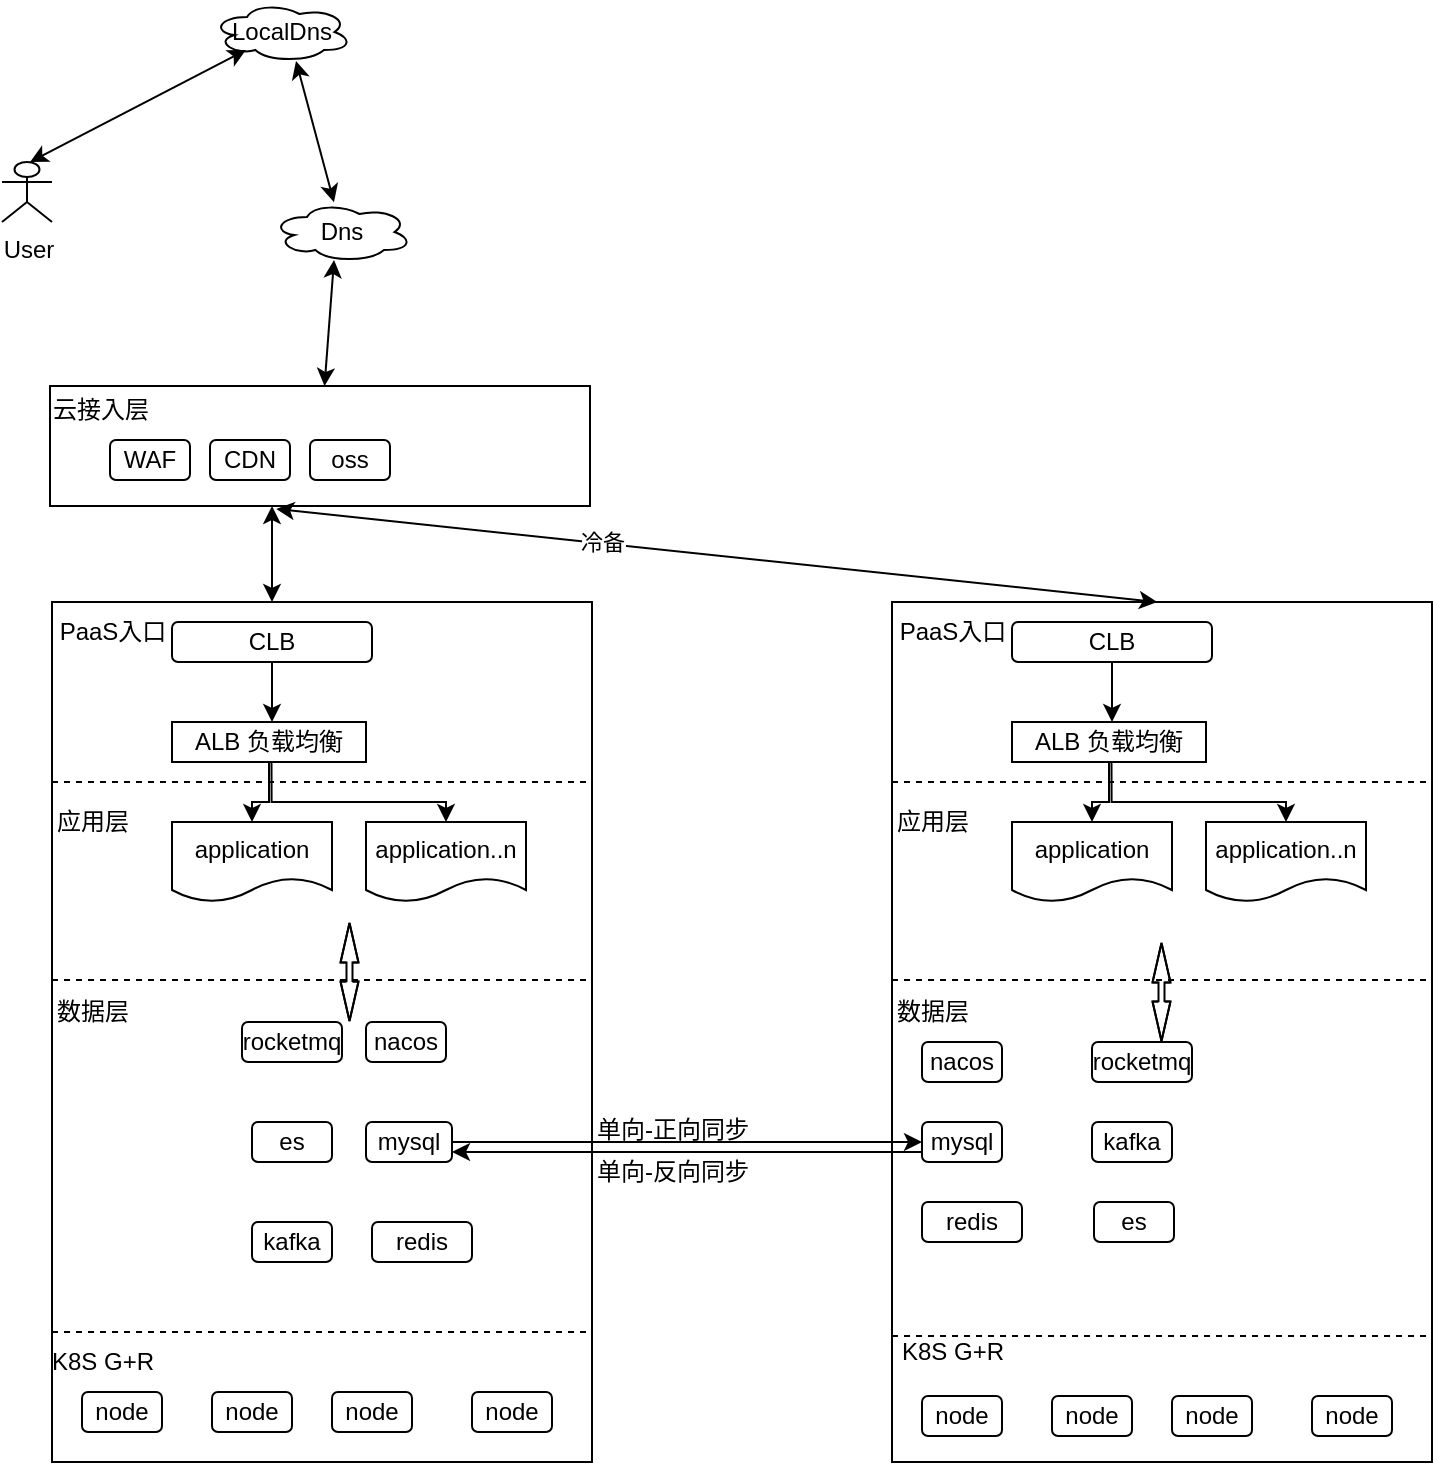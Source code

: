 <mxfile version="20.0.3" type="github"><diagram id="94MRkU2-dRn6JMgeHiOH" name="第 1 页"><mxGraphModel dx="662" dy="345" grid="1" gridSize="10" guides="1" tooltips="1" connect="1" arrows="1" fold="1" page="1" pageScale="1" pageWidth="827" pageHeight="1169" math="0" shadow="0"><root><mxCell id="0"/><mxCell id="1" parent="0"/><mxCell id="ncx2rSyi2G0ph1vU05gb-2" value="" style="rounded=0;whiteSpace=wrap;html=1;" vertex="1" parent="1"><mxGeometry x="40" y="720" width="270" height="430" as="geometry"/></mxCell><mxCell id="ncx2rSyi2G0ph1vU05gb-8" value="" style="endArrow=none;dashed=1;html=1;rounded=0;" edge="1" parent="1"><mxGeometry width="50" height="50" relative="1" as="geometry"><mxPoint x="40" y="810" as="sourcePoint"/><mxPoint x="310" y="810" as="targetPoint"/></mxGeometry></mxCell><mxCell id="ncx2rSyi2G0ph1vU05gb-9" value="" style="endArrow=none;dashed=1;html=1;rounded=0;exitX=0;exitY=0.25;exitDx=0;exitDy=0;" edge="1" parent="1"><mxGeometry width="50" height="50" relative="1" as="geometry"><mxPoint x="40" y="909" as="sourcePoint"/><mxPoint x="310" y="909" as="targetPoint"/></mxGeometry></mxCell><mxCell id="ncx2rSyi2G0ph1vU05gb-42" value="" style="edgeStyle=orthogonalEdgeStyle;rounded=0;orthogonalLoop=1;jettySize=auto;html=1;" edge="1" parent="1" source="ncx2rSyi2G0ph1vU05gb-13" target="ncx2rSyi2G0ph1vU05gb-15"><mxGeometry relative="1" as="geometry"/></mxCell><mxCell id="ncx2rSyi2G0ph1vU05gb-13" value="ALB 负载均衡" style="rounded=0;whiteSpace=wrap;html=1;" vertex="1" parent="1"><mxGeometry x="100" y="780" width="97" height="20" as="geometry"/></mxCell><mxCell id="ncx2rSyi2G0ph1vU05gb-15" value="application" style="shape=document;whiteSpace=wrap;html=1;boundedLbl=1;" vertex="1" parent="1"><mxGeometry x="100" y="830" width="80" height="40" as="geometry"/></mxCell><mxCell id="ncx2rSyi2G0ph1vU05gb-16" value="应用层" style="text;html=1;resizable=0;autosize=1;align=center;verticalAlign=middle;points=[];fillColor=none;strokeColor=none;rounded=0;" vertex="1" parent="1"><mxGeometry x="30" y="815" width="60" height="30" as="geometry"/></mxCell><mxCell id="ncx2rSyi2G0ph1vU05gb-18" value="application..n" style="shape=document;whiteSpace=wrap;html=1;boundedLbl=1;" vertex="1" parent="1"><mxGeometry x="197" y="830" width="80" height="40" as="geometry"/></mxCell><mxCell id="ncx2rSyi2G0ph1vU05gb-20" value="nacos" style="rounded=1;whiteSpace=wrap;html=1;" vertex="1" parent="1"><mxGeometry x="197" y="930" width="40" height="20" as="geometry"/></mxCell><mxCell id="ncx2rSyi2G0ph1vU05gb-21" value="数据层" style="text;html=1;resizable=0;autosize=1;align=center;verticalAlign=middle;points=[];fillColor=none;strokeColor=none;rounded=0;" vertex="1" parent="1"><mxGeometry x="30" y="910" width="60" height="30" as="geometry"/></mxCell><mxCell id="ncx2rSyi2G0ph1vU05gb-23" value="mysql" style="rounded=1;whiteSpace=wrap;html=1;" vertex="1" parent="1"><mxGeometry x="197" y="980" width="43" height="20" as="geometry"/></mxCell><mxCell id="ncx2rSyi2G0ph1vU05gb-24" value="redis" style="rounded=1;whiteSpace=wrap;html=1;" vertex="1" parent="1"><mxGeometry x="200" y="1030" width="50" height="20" as="geometry"/></mxCell><mxCell id="ncx2rSyi2G0ph1vU05gb-25" value="es" style="rounded=1;whiteSpace=wrap;html=1;" vertex="1" parent="1"><mxGeometry x="140" y="980" width="40" height="20" as="geometry"/></mxCell><mxCell id="ncx2rSyi2G0ph1vU05gb-26" value="kafka" style="rounded=1;whiteSpace=wrap;html=1;" vertex="1" parent="1"><mxGeometry x="140" y="1030" width="40" height="20" as="geometry"/></mxCell><mxCell id="ncx2rSyi2G0ph1vU05gb-27" value="rocketmq" style="rounded=1;whiteSpace=wrap;html=1;" vertex="1" parent="1"><mxGeometry x="135" y="930" width="50" height="20" as="geometry"/></mxCell><mxCell id="ncx2rSyi2G0ph1vU05gb-28" value="" style="shape=flexArrow;endArrow=classic;startArrow=classic;html=1;rounded=0;width=3;endSize=6.255;endWidth=5;startWidth=5;startSize=6.255;" edge="1" parent="1"><mxGeometry width="100" height="100" relative="1" as="geometry"><mxPoint x="188.75" y="930" as="sourcePoint"/><mxPoint x="188.75" y="880" as="targetPoint"/><Array as="points"><mxPoint x="188.75" y="910"/></Array></mxGeometry></mxCell><mxCell id="ncx2rSyi2G0ph1vU05gb-29" value="" style="endArrow=none;dashed=1;html=1;rounded=0;exitX=0;exitY=0.25;exitDx=0;exitDy=0;" edge="1" parent="1"><mxGeometry width="50" height="50" relative="1" as="geometry"><mxPoint x="40" y="1085" as="sourcePoint"/><mxPoint x="310" y="1085" as="targetPoint"/></mxGeometry></mxCell><mxCell id="ncx2rSyi2G0ph1vU05gb-30" value="K8S G+R" style="text;html=1;resizable=0;autosize=1;align=center;verticalAlign=middle;points=[];fillColor=none;strokeColor=none;rounded=0;" vertex="1" parent="1"><mxGeometry x="30" y="1085" width="70" height="30" as="geometry"/></mxCell><mxCell id="ncx2rSyi2G0ph1vU05gb-31" value="node" style="rounded=1;whiteSpace=wrap;html=1;" vertex="1" parent="1"><mxGeometry x="55" y="1115" width="40" height="20" as="geometry"/></mxCell><mxCell id="ncx2rSyi2G0ph1vU05gb-32" value="node" style="rounded=1;whiteSpace=wrap;html=1;" vertex="1" parent="1"><mxGeometry x="120" y="1115" width="40" height="20" as="geometry"/></mxCell><mxCell id="ncx2rSyi2G0ph1vU05gb-33" value="node" style="rounded=1;whiteSpace=wrap;html=1;" vertex="1" parent="1"><mxGeometry x="180" y="1115" width="40" height="20" as="geometry"/></mxCell><mxCell id="ncx2rSyi2G0ph1vU05gb-34" value="node" style="rounded=1;whiteSpace=wrap;html=1;" vertex="1" parent="1"><mxGeometry x="250" y="1115" width="40" height="20" as="geometry"/></mxCell><mxCell id="ncx2rSyi2G0ph1vU05gb-35" value="" style="rounded=0;whiteSpace=wrap;html=1;" vertex="1" parent="1"><mxGeometry x="39" y="612" width="270" height="60" as="geometry"/></mxCell><mxCell id="ncx2rSyi2G0ph1vU05gb-36" value="云接入层" style="text;html=1;resizable=0;autosize=1;align=center;verticalAlign=middle;points=[];fillColor=none;strokeColor=none;rounded=0;" vertex="1" parent="1"><mxGeometry x="29" y="609" width="70" height="30" as="geometry"/></mxCell><mxCell id="ncx2rSyi2G0ph1vU05gb-37" value="PaaS入口" style="text;html=1;resizable=0;autosize=1;align=center;verticalAlign=middle;points=[];fillColor=none;strokeColor=none;rounded=0;" vertex="1" parent="1"><mxGeometry x="30" y="720" width="80" height="30" as="geometry"/></mxCell><mxCell id="ncx2rSyi2G0ph1vU05gb-41" value="" style="edgeStyle=orthogonalEdgeStyle;rounded=0;orthogonalLoop=1;jettySize=auto;html=1;" edge="1" parent="1" source="ncx2rSyi2G0ph1vU05gb-39"><mxGeometry relative="1" as="geometry"><mxPoint x="150" y="780" as="targetPoint"/></mxGeometry></mxCell><mxCell id="ncx2rSyi2G0ph1vU05gb-39" value="CLB" style="rounded=1;whiteSpace=wrap;html=1;" vertex="1" parent="1"><mxGeometry x="100" y="730" width="100" height="20" as="geometry"/></mxCell><mxCell id="ncx2rSyi2G0ph1vU05gb-43" value="" style="edgeStyle=orthogonalEdgeStyle;rounded=0;orthogonalLoop=1;jettySize=auto;html=1;entryX=0.5;entryY=0;entryDx=0;entryDy=0;" edge="1" parent="1" target="ncx2rSyi2G0ph1vU05gb-18"><mxGeometry relative="1" as="geometry"><mxPoint x="149.75" y="800" as="sourcePoint"/><mxPoint x="149.75" y="830" as="targetPoint"/><Array as="points"><mxPoint x="150" y="820"/><mxPoint x="237" y="820"/></Array></mxGeometry></mxCell><mxCell id="ncx2rSyi2G0ph1vU05gb-44" value="WAF" style="rounded=1;whiteSpace=wrap;html=1;" vertex="1" parent="1"><mxGeometry x="69" y="639" width="40" height="20" as="geometry"/></mxCell><mxCell id="ncx2rSyi2G0ph1vU05gb-45" value="CDN" style="rounded=1;whiteSpace=wrap;html=1;" vertex="1" parent="1"><mxGeometry x="119" y="639" width="40" height="20" as="geometry"/></mxCell><mxCell id="ncx2rSyi2G0ph1vU05gb-46" value="oss" style="rounded=1;whiteSpace=wrap;html=1;" vertex="1" parent="1"><mxGeometry x="169" y="639" width="40" height="20" as="geometry"/></mxCell><mxCell id="ncx2rSyi2G0ph1vU05gb-48" value="User" style="shape=umlActor;verticalLabelPosition=bottom;verticalAlign=top;html=1;outlineConnect=0;" vertex="1" parent="1"><mxGeometry x="15" y="500" width="25" height="30" as="geometry"/></mxCell><mxCell id="ncx2rSyi2G0ph1vU05gb-50" value="LocalDns" style="ellipse;shape=cloud;whiteSpace=wrap;html=1;" vertex="1" parent="1"><mxGeometry x="120" y="420" width="70" height="30" as="geometry"/></mxCell><mxCell id="ncx2rSyi2G0ph1vU05gb-51" value="" style="endArrow=classic;startArrow=classic;html=1;rounded=0;entryX=0.243;entryY=0.8;entryDx=0;entryDy=0;entryPerimeter=0;" edge="1" parent="1" target="ncx2rSyi2G0ph1vU05gb-50"><mxGeometry width="50" height="50" relative="1" as="geometry"><mxPoint x="29" y="500" as="sourcePoint"/><mxPoint x="79" y="450" as="targetPoint"/></mxGeometry></mxCell><mxCell id="ncx2rSyi2G0ph1vU05gb-52" value="Dns" style="ellipse;shape=cloud;whiteSpace=wrap;html=1;" vertex="1" parent="1"><mxGeometry x="150" y="520" width="70" height="30" as="geometry"/></mxCell><mxCell id="ncx2rSyi2G0ph1vU05gb-53" value="" style="endArrow=classic;startArrow=classic;html=1;rounded=0;entryX=0.6;entryY=0.983;entryDx=0;entryDy=0;entryPerimeter=0;" edge="1" parent="1" source="ncx2rSyi2G0ph1vU05gb-52" target="ncx2rSyi2G0ph1vU05gb-50"><mxGeometry width="50" height="50" relative="1" as="geometry"><mxPoint x="39" y="510" as="sourcePoint"/><mxPoint x="147.01" y="454" as="targetPoint"/></mxGeometry></mxCell><mxCell id="ncx2rSyi2G0ph1vU05gb-54" value="" style="endArrow=classic;startArrow=classic;html=1;rounded=0;entryX=0.6;entryY=0.983;entryDx=0;entryDy=0;entryPerimeter=0;" edge="1" parent="1" source="ncx2rSyi2G0ph1vU05gb-35"><mxGeometry width="50" height="50" relative="1" as="geometry"><mxPoint x="200.001" y="619.609" as="sourcePoint"/><mxPoint x="181.01" y="549" as="targetPoint"/></mxGeometry></mxCell><mxCell id="ncx2rSyi2G0ph1vU05gb-55" value="" style="rounded=0;whiteSpace=wrap;html=1;" vertex="1" parent="1"><mxGeometry x="460" y="720" width="270" height="430" as="geometry"/></mxCell><mxCell id="ncx2rSyi2G0ph1vU05gb-56" value="" style="endArrow=none;dashed=1;html=1;rounded=0;" edge="1" parent="1"><mxGeometry width="50" height="50" relative="1" as="geometry"><mxPoint x="460" y="810" as="sourcePoint"/><mxPoint x="730" y="810" as="targetPoint"/></mxGeometry></mxCell><mxCell id="ncx2rSyi2G0ph1vU05gb-57" value="" style="endArrow=none;dashed=1;html=1;rounded=0;exitX=0;exitY=0.25;exitDx=0;exitDy=0;" edge="1" parent="1"><mxGeometry width="50" height="50" relative="1" as="geometry"><mxPoint x="460" y="909" as="sourcePoint"/><mxPoint x="730" y="909" as="targetPoint"/></mxGeometry></mxCell><mxCell id="ncx2rSyi2G0ph1vU05gb-58" value="" style="edgeStyle=orthogonalEdgeStyle;rounded=0;orthogonalLoop=1;jettySize=auto;html=1;" edge="1" parent="1" source="ncx2rSyi2G0ph1vU05gb-59" target="ncx2rSyi2G0ph1vU05gb-60"><mxGeometry relative="1" as="geometry"/></mxCell><mxCell id="ncx2rSyi2G0ph1vU05gb-59" value="ALB 负载均衡" style="rounded=0;whiteSpace=wrap;html=1;" vertex="1" parent="1"><mxGeometry x="520" y="780" width="97" height="20" as="geometry"/></mxCell><mxCell id="ncx2rSyi2G0ph1vU05gb-60" value="application" style="shape=document;whiteSpace=wrap;html=1;boundedLbl=1;" vertex="1" parent="1"><mxGeometry x="520" y="830" width="80" height="40" as="geometry"/></mxCell><mxCell id="ncx2rSyi2G0ph1vU05gb-61" value="应用层" style="text;html=1;resizable=0;autosize=1;align=center;verticalAlign=middle;points=[];fillColor=none;strokeColor=none;rounded=0;" vertex="1" parent="1"><mxGeometry x="450" y="815" width="60" height="30" as="geometry"/></mxCell><mxCell id="ncx2rSyi2G0ph1vU05gb-62" value="application..n" style="shape=document;whiteSpace=wrap;html=1;boundedLbl=1;" vertex="1" parent="1"><mxGeometry x="617" y="830" width="80" height="40" as="geometry"/></mxCell><mxCell id="ncx2rSyi2G0ph1vU05gb-63" value="nacos" style="rounded=1;whiteSpace=wrap;html=1;" vertex="1" parent="1"><mxGeometry x="475" y="940" width="40" height="20" as="geometry"/></mxCell><mxCell id="ncx2rSyi2G0ph1vU05gb-64" value="数据层" style="text;html=1;resizable=0;autosize=1;align=center;verticalAlign=middle;points=[];fillColor=none;strokeColor=none;rounded=0;" vertex="1" parent="1"><mxGeometry x="450" y="910" width="60" height="30" as="geometry"/></mxCell><mxCell id="ncx2rSyi2G0ph1vU05gb-65" value="mysql" style="rounded=1;whiteSpace=wrap;html=1;" vertex="1" parent="1"><mxGeometry x="475" y="980" width="40" height="20" as="geometry"/></mxCell><mxCell id="ncx2rSyi2G0ph1vU05gb-66" value="redis" style="rounded=1;whiteSpace=wrap;html=1;" vertex="1" parent="1"><mxGeometry x="475" y="1020" width="50" height="20" as="geometry"/></mxCell><mxCell id="ncx2rSyi2G0ph1vU05gb-67" value="es" style="rounded=1;whiteSpace=wrap;html=1;" vertex="1" parent="1"><mxGeometry x="561" y="1020" width="40" height="20" as="geometry"/></mxCell><mxCell id="ncx2rSyi2G0ph1vU05gb-68" value="kafka" style="rounded=1;whiteSpace=wrap;html=1;" vertex="1" parent="1"><mxGeometry x="560" y="980" width="40" height="20" as="geometry"/></mxCell><mxCell id="ncx2rSyi2G0ph1vU05gb-69" value="rocketmq" style="rounded=1;whiteSpace=wrap;html=1;" vertex="1" parent="1"><mxGeometry x="560" y="940" width="50" height="20" as="geometry"/></mxCell><mxCell id="ncx2rSyi2G0ph1vU05gb-70" value="" style="shape=flexArrow;endArrow=classic;startArrow=classic;html=1;rounded=0;width=3;endSize=6.255;endWidth=5;startWidth=5;startSize=6.255;" edge="1" parent="1"><mxGeometry width="100" height="100" relative="1" as="geometry"><mxPoint x="594.75" y="940" as="sourcePoint"/><mxPoint x="594.75" y="890" as="targetPoint"/><Array as="points"><mxPoint x="594.75" y="920"/></Array></mxGeometry></mxCell><mxCell id="ncx2rSyi2G0ph1vU05gb-71" value="" style="endArrow=none;dashed=1;html=1;rounded=0;exitX=0;exitY=0.25;exitDx=0;exitDy=0;" edge="1" parent="1"><mxGeometry width="50" height="50" relative="1" as="geometry"><mxPoint x="460" y="1087" as="sourcePoint"/><mxPoint x="730" y="1087" as="targetPoint"/></mxGeometry></mxCell><mxCell id="ncx2rSyi2G0ph1vU05gb-73" value="node" style="rounded=1;whiteSpace=wrap;html=1;" vertex="1" parent="1"><mxGeometry x="475" y="1117" width="40" height="20" as="geometry"/></mxCell><mxCell id="ncx2rSyi2G0ph1vU05gb-74" value="node" style="rounded=1;whiteSpace=wrap;html=1;" vertex="1" parent="1"><mxGeometry x="540" y="1117" width="40" height="20" as="geometry"/></mxCell><mxCell id="ncx2rSyi2G0ph1vU05gb-75" value="node" style="rounded=1;whiteSpace=wrap;html=1;" vertex="1" parent="1"><mxGeometry x="600" y="1117" width="40" height="20" as="geometry"/></mxCell><mxCell id="ncx2rSyi2G0ph1vU05gb-76" value="node" style="rounded=1;whiteSpace=wrap;html=1;" vertex="1" parent="1"><mxGeometry x="670" y="1117" width="40" height="20" as="geometry"/></mxCell><mxCell id="ncx2rSyi2G0ph1vU05gb-77" value="PaaS入口" style="text;html=1;resizable=0;autosize=1;align=center;verticalAlign=middle;points=[];fillColor=none;strokeColor=none;rounded=0;" vertex="1" parent="1"><mxGeometry x="450" y="720" width="80" height="30" as="geometry"/></mxCell><mxCell id="ncx2rSyi2G0ph1vU05gb-78" value="" style="edgeStyle=orthogonalEdgeStyle;rounded=0;orthogonalLoop=1;jettySize=auto;html=1;" edge="1" parent="1" source="ncx2rSyi2G0ph1vU05gb-79"><mxGeometry relative="1" as="geometry"><mxPoint x="570" y="780" as="targetPoint"/></mxGeometry></mxCell><mxCell id="ncx2rSyi2G0ph1vU05gb-79" value="CLB" style="rounded=1;whiteSpace=wrap;html=1;" vertex="1" parent="1"><mxGeometry x="520" y="730" width="100" height="20" as="geometry"/></mxCell><mxCell id="ncx2rSyi2G0ph1vU05gb-80" value="" style="edgeStyle=orthogonalEdgeStyle;rounded=0;orthogonalLoop=1;jettySize=auto;html=1;entryX=0.5;entryY=0;entryDx=0;entryDy=0;" edge="1" parent="1" target="ncx2rSyi2G0ph1vU05gb-62"><mxGeometry relative="1" as="geometry"><mxPoint x="569.75" y="800" as="sourcePoint"/><mxPoint x="569.75" y="830" as="targetPoint"/><Array as="points"><mxPoint x="570" y="820"/><mxPoint x="657" y="820"/></Array></mxGeometry></mxCell><mxCell id="ncx2rSyi2G0ph1vU05gb-83" value="" style="endArrow=classic;html=1;rounded=0;exitX=1;exitY=0.5;exitDx=0;exitDy=0;" edge="1" parent="1" source="ncx2rSyi2G0ph1vU05gb-23" target="ncx2rSyi2G0ph1vU05gb-65"><mxGeometry width="50" height="50" relative="1" as="geometry"><mxPoint x="250" y="970" as="sourcePoint"/><mxPoint x="300" y="920" as="targetPoint"/></mxGeometry></mxCell><mxCell id="ncx2rSyi2G0ph1vU05gb-84" value="单向-正向同步" style="text;html=1;resizable=0;autosize=1;align=center;verticalAlign=middle;points=[];fillColor=none;strokeColor=none;rounded=0;" vertex="1" parent="1"><mxGeometry x="300" y="969" width="100" height="30" as="geometry"/></mxCell><mxCell id="ncx2rSyi2G0ph1vU05gb-85" value="" style="endArrow=classic;html=1;rounded=0;exitX=0;exitY=0.75;exitDx=0;exitDy=0;entryX=1;entryY=0.75;entryDx=0;entryDy=0;" edge="1" parent="1" source="ncx2rSyi2G0ph1vU05gb-65" target="ncx2rSyi2G0ph1vU05gb-23"><mxGeometry width="50" height="50" relative="1" as="geometry"><mxPoint x="250" y="1000" as="sourcePoint"/><mxPoint x="240" y="990" as="targetPoint"/></mxGeometry></mxCell><mxCell id="ncx2rSyi2G0ph1vU05gb-86" value="单向-反向同步" style="text;html=1;resizable=0;autosize=1;align=center;verticalAlign=middle;points=[];fillColor=none;strokeColor=none;rounded=0;" vertex="1" parent="1"><mxGeometry x="300" y="990" width="100" height="30" as="geometry"/></mxCell><mxCell id="ncx2rSyi2G0ph1vU05gb-87" value="" style="endArrow=classic;startArrow=classic;html=1;rounded=0;entryX=0.419;entryY=1.025;entryDx=0;entryDy=0;entryPerimeter=0;" edge="1" parent="1" target="ncx2rSyi2G0ph1vU05gb-35"><mxGeometry width="50" height="50" relative="1" as="geometry"><mxPoint x="592.621" y="720" as="sourcePoint"/><mxPoint x="597.37" y="657" as="targetPoint"/></mxGeometry></mxCell><mxCell id="ncx2rSyi2G0ph1vU05gb-88" value="冷备" style="edgeLabel;html=1;align=center;verticalAlign=middle;resizable=0;points=[];" vertex="1" connectable="0" parent="ncx2rSyi2G0ph1vU05gb-87"><mxGeometry x="0.261" y="-1" relative="1" as="geometry"><mxPoint as="offset"/></mxGeometry></mxCell><mxCell id="ncx2rSyi2G0ph1vU05gb-90" value="K8S G+R" style="text;html=1;resizable=0;autosize=1;align=center;verticalAlign=middle;points=[];fillColor=none;strokeColor=none;rounded=0;" vertex="1" parent="1"><mxGeometry x="455" y="1080" width="70" height="30" as="geometry"/></mxCell><mxCell id="ncx2rSyi2G0ph1vU05gb-91" value="" style="endArrow=classic;startArrow=classic;html=1;rounded=0;" edge="1" parent="1"><mxGeometry width="50" height="50" relative="1" as="geometry"><mxPoint x="150" y="720" as="sourcePoint"/><mxPoint x="150" y="672" as="targetPoint"/><Array as="points"><mxPoint x="150" y="700"/></Array></mxGeometry></mxCell></root></mxGraphModel></diagram></mxfile>